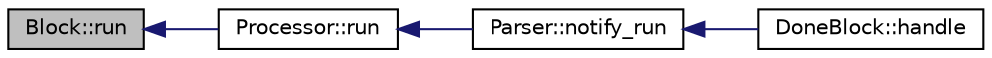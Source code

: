 digraph "Block::run"
{
 // INTERACTIVE_SVG=YES
  edge [fontname="Helvetica",fontsize="10",labelfontname="Helvetica",labelfontsize="10"];
  node [fontname="Helvetica",fontsize="10",shape=record];
  rankdir="LR";
  Node1 [label="Block::run",height=0.2,width=0.4,color="black", fillcolor="grey75", style="filled" fontcolor="black"];
  Node1 -> Node2 [dir="back",color="midnightblue",fontsize="10",style="solid",fontname="Helvetica"];
  Node2 [label="Processor::run",height=0.2,width=0.4,color="black", fillcolor="white", style="filled",URL="$class_processor.html#a073f5e9ea6a3557c217d67ab392e5852"];
  Node2 -> Node3 [dir="back",color="midnightblue",fontsize="10",style="solid",fontname="Helvetica"];
  Node3 [label="Parser::notify_run",height=0.2,width=0.4,color="black", fillcolor="white", style="filled",URL="$class_parser.html#ad3fcf6804000298025631012987f39ff"];
  Node3 -> Node4 [dir="back",color="midnightblue",fontsize="10",style="solid",fontname="Helvetica"];
  Node4 [label="DoneBlock::handle",height=0.2,width=0.4,color="black", fillcolor="white", style="filled",URL="$class_done_block.html#adf86a0c75d4471ca64fad4977fb7837f"];
}
